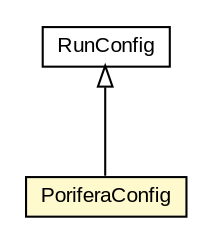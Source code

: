 #!/usr/local/bin/dot
#
# Class diagram 
# Generated by UMLGraph version R5_6-24-gf6e263 (http://www.umlgraph.org/)
#

digraph G {
	edge [fontname="arial",fontsize=10,labelfontname="arial",labelfontsize=10];
	node [fontname="arial",fontsize=10,shape=plaintext];
	nodesep=0.25;
	ranksep=0.5;
	// edu.arizona.biosemantics.semanticmarkup.config.RunConfig
	c118924 [label=<<table title="edu.arizona.biosemantics.semanticmarkup.config.RunConfig" border="0" cellborder="1" cellspacing="0" cellpadding="2" port="p" href="../RunConfig.html">
		<tr><td><table border="0" cellspacing="0" cellpadding="1">
<tr><td align="center" balign="center"> RunConfig </td></tr>
		</table></td></tr>
		</table>>, URL="../RunConfig.html", fontname="arial", fontcolor="black", fontsize=10.0];
	// edu.arizona.biosemantics.semanticmarkup.config.taxongroup.PoriferaConfig
	c118930 [label=<<table title="edu.arizona.biosemantics.semanticmarkup.config.taxongroup.PoriferaConfig" border="0" cellborder="1" cellspacing="0" cellpadding="2" port="p" bgcolor="lemonChiffon" href="./PoriferaConfig.html">
		<tr><td><table border="0" cellspacing="0" cellpadding="1">
<tr><td align="center" balign="center"> PoriferaConfig </td></tr>
		</table></td></tr>
		</table>>, URL="./PoriferaConfig.html", fontname="arial", fontcolor="black", fontsize=10.0];
	//edu.arizona.biosemantics.semanticmarkup.config.taxongroup.PoriferaConfig extends edu.arizona.biosemantics.semanticmarkup.config.RunConfig
	c118924:p -> c118930:p [dir=back,arrowtail=empty];
}

